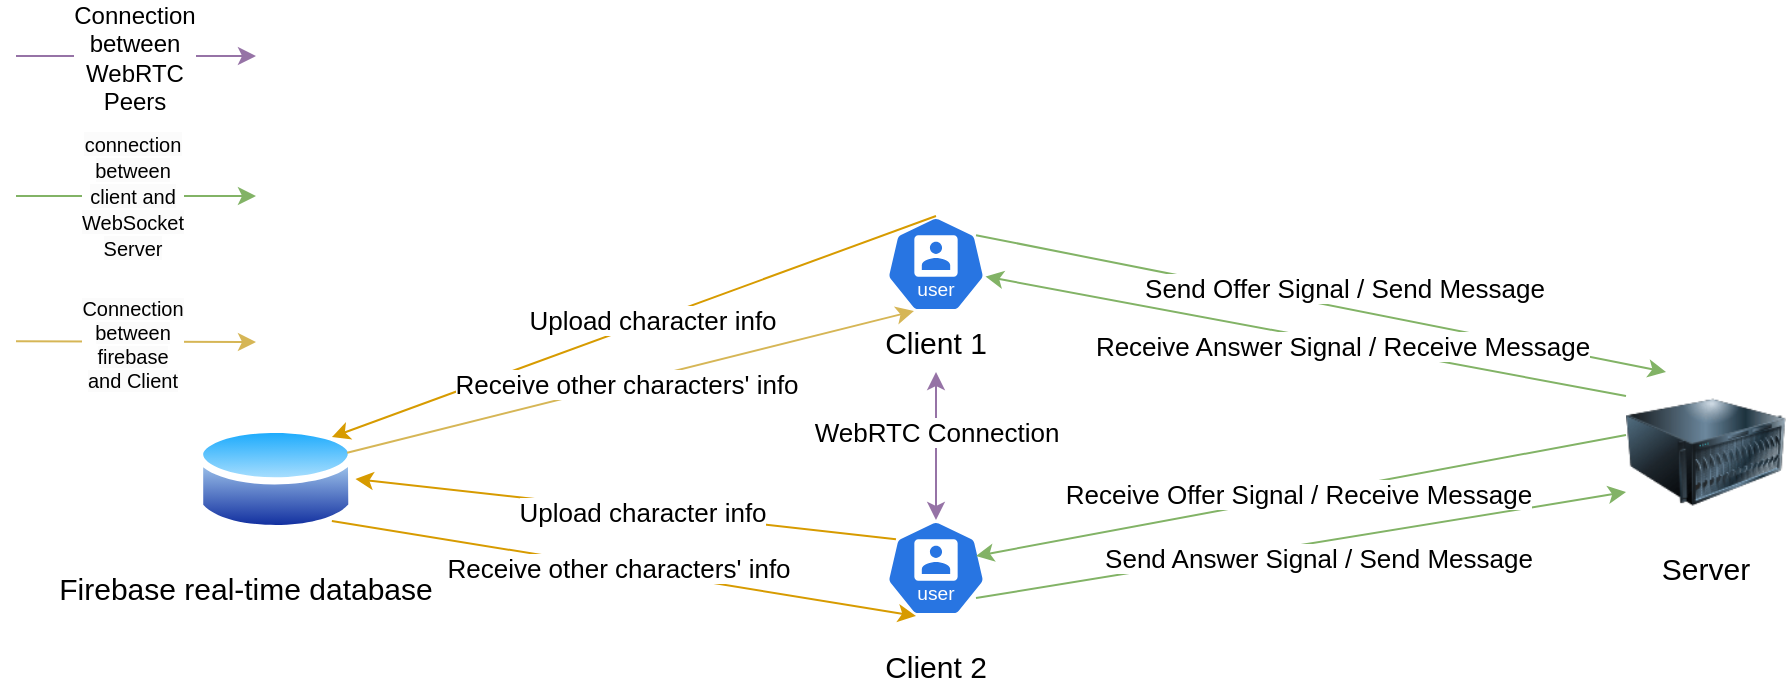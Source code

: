 <mxfile version="24.2.5" type="device" pages="2">
  <diagram name="CommunicationModel" id="62tCfd2FYPwLWV_CQPqc">
    <mxGraphModel dx="1759" dy="1092" grid="1" gridSize="10" guides="1" tooltips="1" connect="1" arrows="1" fold="1" page="1" pageScale="1" pageWidth="827" pageHeight="1169" math="0" shadow="0">
      <root>
        <mxCell id="0" />
        <mxCell id="1" parent="0" />
        <mxCell id="3dYv53VNAJ-k9WI4nrXI-41" value="" style="endArrow=classic;html=1;rounded=0;exitX=0.9;exitY=0.813;exitDx=0;exitDy=0;exitPerimeter=0;entryX=0;entryY=0.75;entryDx=0;entryDy=0;fillColor=#d5e8d4;strokeColor=#82b366;" parent="1" source="3dYv53VNAJ-k9WI4nrXI-4" target="3dYv53VNAJ-k9WI4nrXI-7" edge="1">
          <mxGeometry width="50" height="50" relative="1" as="geometry">
            <mxPoint x="370" y="301.0" as="sourcePoint" />
            <mxPoint x="695" y="257.4" as="targetPoint" />
          </mxGeometry>
        </mxCell>
        <mxCell id="3dYv53VNAJ-k9WI4nrXI-42" value="Send Answer Signal / Send Message" style="edgeLabel;html=1;align=center;verticalAlign=middle;resizable=0;points=[];fontSize=13;" parent="3dYv53VNAJ-k9WI4nrXI-41" vertex="1" connectable="0">
          <mxGeometry x="-0.305" y="-2" relative="1" as="geometry">
            <mxPoint x="57" y="-4" as="offset" />
          </mxGeometry>
        </mxCell>
        <mxCell id="3dYv53VNAJ-k9WI4nrXI-3" value="" style="aspect=fixed;sketch=0;html=1;dashed=0;whitespace=wrap;fillColor=#2875E2;strokeColor=#ffffff;points=[[0.005,0.63,0],[0.1,0.2,0],[0.9,0.2,0],[0.5,0,0],[0.995,0.63,0],[0.72,0.99,0],[0.5,1,0],[0.28,0.99,0]];shape=mxgraph.kubernetes.icon2;kubernetesLabel=1;prIcon=user" parent="1" vertex="1">
          <mxGeometry x="315" y="110" width="50" height="48" as="geometry" />
        </mxCell>
        <mxCell id="3dYv53VNAJ-k9WI4nrXI-4" value="" style="aspect=fixed;sketch=0;html=1;dashed=0;whitespace=wrap;fillColor=#2875E2;strokeColor=#ffffff;points=[[0.005,0.63,0],[0.1,0.2,0],[0.9,0.2,0],[0.5,0,0],[0.995,0.63,0],[0.72,0.99,0],[0.5,1,0],[0.28,0.99,0]];shape=mxgraph.kubernetes.icon2;kubernetesLabel=1;prIcon=user" parent="1" vertex="1">
          <mxGeometry x="315" y="262" width="50" height="48" as="geometry" />
        </mxCell>
        <mxCell id="3dYv53VNAJ-k9WI4nrXI-7" value="" style="image;html=1;image=img/lib/clip_art/computers/Server_128x128.png" parent="1" vertex="1">
          <mxGeometry x="685" y="188" width="80" height="80" as="geometry" />
        </mxCell>
        <mxCell id="3dYv53VNAJ-k9WI4nrXI-10" value="Client 1" style="text;html=1;align=center;verticalAlign=middle;whiteSpace=wrap;rounded=0;fontSize=15;" parent="1" vertex="1">
          <mxGeometry x="310" y="158" width="60" height="30" as="geometry" />
        </mxCell>
        <mxCell id="3dYv53VNAJ-k9WI4nrXI-12" value="Client 2" style="text;html=1;align=center;verticalAlign=middle;whiteSpace=wrap;rounded=0;fontSize=15;" parent="1" vertex="1">
          <mxGeometry x="310" y="320" width="60" height="30" as="geometry" />
        </mxCell>
        <mxCell id="3dYv53VNAJ-k9WI4nrXI-14" value="" style="endArrow=classic;html=1;rounded=0;exitX=0.9;exitY=0.2;exitDx=0;exitDy=0;exitPerimeter=0;entryX=0.25;entryY=0;entryDx=0;entryDy=0;fillColor=#d5e8d4;strokeColor=#82b366;" parent="1" source="3dYv53VNAJ-k9WI4nrXI-3" target="3dYv53VNAJ-k9WI4nrXI-7" edge="1">
          <mxGeometry width="50" height="50" relative="1" as="geometry">
            <mxPoint x="515" y="241" as="sourcePoint" />
            <mxPoint x="645" y="171" as="targetPoint" />
          </mxGeometry>
        </mxCell>
        <mxCell id="3dYv53VNAJ-k9WI4nrXI-36" value="Send Offer Signal / Send Message" style="edgeLabel;html=1;align=center;verticalAlign=middle;resizable=0;points=[];fontSize=13;" parent="3dYv53VNAJ-k9WI4nrXI-14" vertex="1" connectable="0">
          <mxGeometry x="-0.305" y="-2" relative="1" as="geometry">
            <mxPoint x="64" as="offset" />
          </mxGeometry>
        </mxCell>
        <mxCell id="3dYv53VNAJ-k9WI4nrXI-15" value="Server" style="text;html=1;align=center;verticalAlign=middle;whiteSpace=wrap;rounded=0;fontSize=15;" parent="1" vertex="1">
          <mxGeometry x="695" y="271" width="60" height="30" as="geometry" />
        </mxCell>
        <mxCell id="3dYv53VNAJ-k9WI4nrXI-18" value="" style="image;aspect=fixed;perimeter=ellipsePerimeter;html=1;align=center;shadow=0;dashed=0;spacingTop=3;image=img/lib/active_directory/database.svg;" parent="1" vertex="1">
          <mxGeometry x="-30" y="212" width="79.73" height="59" as="geometry" />
        </mxCell>
        <mxCell id="3dYv53VNAJ-k9WI4nrXI-19" value="Firebase real-time database" style="text;html=1;align=center;verticalAlign=middle;whiteSpace=wrap;rounded=0;fontSize=15;" parent="1" vertex="1">
          <mxGeometry x="-100" y="281" width="190" height="29" as="geometry" />
        </mxCell>
        <mxCell id="3dYv53VNAJ-k9WI4nrXI-21" value="" style="endArrow=classic;html=1;rounded=0;exitX=0.5;exitY=0;exitDx=0;exitDy=0;exitPerimeter=0;entryX=1;entryY=0;entryDx=0;entryDy=0;fillColor=#ffe6cc;strokeColor=#d79b00;" parent="1" source="3dYv53VNAJ-k9WI4nrXI-3" target="3dYv53VNAJ-k9WI4nrXI-18" edge="1">
          <mxGeometry width="50" height="50" relative="1" as="geometry">
            <mxPoint x="260" y="70" as="sourcePoint" />
            <mxPoint x="310" y="20" as="targetPoint" />
          </mxGeometry>
        </mxCell>
        <mxCell id="3dYv53VNAJ-k9WI4nrXI-23" value="Upload character info" style="edgeLabel;html=1;align=center;verticalAlign=middle;resizable=0;points=[];fontSize=13;" parent="3dYv53VNAJ-k9WI4nrXI-21" vertex="1" connectable="0">
          <mxGeometry x="-0.058" relative="1" as="geometry">
            <mxPoint as="offset" />
          </mxGeometry>
        </mxCell>
        <mxCell id="3dYv53VNAJ-k9WI4nrXI-24" value="" style="endArrow=classic;html=1;rounded=0;exitX=1;exitY=0.25;exitDx=0;exitDy=0;entryX=0.28;entryY=0.99;entryDx=0;entryDy=0;entryPerimeter=0;fillColor=#fff2cc;strokeColor=#d6b656;" parent="1" source="3dYv53VNAJ-k9WI4nrXI-18" target="3dYv53VNAJ-k9WI4nrXI-3" edge="1">
          <mxGeometry width="50" height="50" relative="1" as="geometry">
            <mxPoint x="230" y="240" as="sourcePoint" />
            <mxPoint x="280" y="190" as="targetPoint" />
          </mxGeometry>
        </mxCell>
        <mxCell id="3dYv53VNAJ-k9WI4nrXI-25" value="Receive other characters&#39; info" style="edgeLabel;html=1;align=center;verticalAlign=middle;resizable=0;points=[];fontSize=13;" parent="3dYv53VNAJ-k9WI4nrXI-24" vertex="1" connectable="0">
          <mxGeometry x="-0.022" relative="1" as="geometry">
            <mxPoint as="offset" />
          </mxGeometry>
        </mxCell>
        <mxCell id="3dYv53VNAJ-k9WI4nrXI-26" value="" style="endArrow=classic;html=1;rounded=0;exitX=0.1;exitY=0.2;exitDx=0;exitDy=0;exitPerimeter=0;entryX=1;entryY=0.5;entryDx=0;entryDy=0;fillColor=#ffe6cc;strokeColor=#d79b00;" parent="1" source="3dYv53VNAJ-k9WI4nrXI-4" target="3dYv53VNAJ-k9WI4nrXI-18" edge="1">
          <mxGeometry width="50" height="50" relative="1" as="geometry">
            <mxPoint x="302" y="238.5" as="sourcePoint" />
            <mxPoint x="70" y="349.5" as="targetPoint" />
          </mxGeometry>
        </mxCell>
        <mxCell id="3dYv53VNAJ-k9WI4nrXI-27" value="Upload character info" style="edgeLabel;html=1;align=center;verticalAlign=middle;resizable=0;points=[];fontSize=13;" parent="3dYv53VNAJ-k9WI4nrXI-26" vertex="1" connectable="0">
          <mxGeometry x="-0.058" relative="1" as="geometry">
            <mxPoint as="offset" />
          </mxGeometry>
        </mxCell>
        <mxCell id="3dYv53VNAJ-k9WI4nrXI-28" value="" style="endArrow=classic;html=1;rounded=0;exitX=1;exitY=1;exitDx=0;exitDy=0;fillColor=#ffe6cc;strokeColor=#d79b00;" parent="1" source="3dYv53VNAJ-k9WI4nrXI-18" edge="1">
          <mxGeometry width="50" height="50" relative="1" as="geometry">
            <mxPoint x="152" y="302" as="sourcePoint" />
            <mxPoint x="330" y="310" as="targetPoint" />
          </mxGeometry>
        </mxCell>
        <mxCell id="3dYv53VNAJ-k9WI4nrXI-29" value="Receive other characters&#39; info" style="edgeLabel;html=1;align=center;verticalAlign=middle;resizable=0;points=[];fontSize=13;" parent="3dYv53VNAJ-k9WI4nrXI-28" vertex="1" connectable="0">
          <mxGeometry x="-0.022" relative="1" as="geometry">
            <mxPoint as="offset" />
          </mxGeometry>
        </mxCell>
        <mxCell id="3dYv53VNAJ-k9WI4nrXI-37" value="" style="endArrow=classic;html=1;rounded=0;exitX=0;exitY=0.15;exitDx=0;exitDy=0;entryX=0.995;entryY=0.63;entryDx=0;entryDy=0;entryPerimeter=0;fillColor=#d5e8d4;strokeColor=#82b366;exitPerimeter=0;" parent="1" source="3dYv53VNAJ-k9WI4nrXI-7" target="3dYv53VNAJ-k9WI4nrXI-3" edge="1">
          <mxGeometry width="50" height="50" relative="1" as="geometry">
            <mxPoint x="645" y="211" as="sourcePoint" />
            <mxPoint x="470" y="170" as="targetPoint" />
          </mxGeometry>
        </mxCell>
        <mxCell id="3dYv53VNAJ-k9WI4nrXI-38" value="Receive Answer Signal / Receive Message" style="edgeLabel;html=1;align=center;verticalAlign=middle;resizable=0;points=[];fontSize=13;" parent="3dYv53VNAJ-k9WI4nrXI-37" vertex="1" connectable="0">
          <mxGeometry x="-0.111" y="1" relative="1" as="geometry">
            <mxPoint as="offset" />
          </mxGeometry>
        </mxCell>
        <mxCell id="3dYv53VNAJ-k9WI4nrXI-43" value="" style="endArrow=classic;html=1;rounded=0;exitX=0;exitY=0.75;exitDx=0;exitDy=0;fillColor=#d5e8d4;strokeColor=#82b366;" parent="1" edge="1">
          <mxGeometry width="50" height="50" relative="1" as="geometry">
            <mxPoint x="685" y="219.48" as="sourcePoint" />
            <mxPoint x="360" y="280" as="targetPoint" />
          </mxGeometry>
        </mxCell>
        <mxCell id="mWDjPm4mXhkLSrQiSJH_-2" value="&lt;span style=&quot;font-size: 13px;&quot;&gt;Receive Offer Signal / Receive Message&lt;/span&gt;" style="edgeLabel;html=1;align=center;verticalAlign=middle;resizable=0;points=[];fontSize=13;" vertex="1" connectable="0" parent="3dYv53VNAJ-k9WI4nrXI-43">
          <mxGeometry x="0.011" y="-1" relative="1" as="geometry">
            <mxPoint as="offset" />
          </mxGeometry>
        </mxCell>
        <mxCell id="mWDjPm4mXhkLSrQiSJH_-3" value="" style="endArrow=classic;startArrow=classic;html=1;rounded=0;entryX=0.5;entryY=1;entryDx=0;entryDy=0;exitX=0.5;exitY=0;exitDx=0;exitDy=0;exitPerimeter=0;fillColor=#e1d5e7;strokeColor=#9673a6;" edge="1" parent="1" source="3dYv53VNAJ-k9WI4nrXI-4" target="3dYv53VNAJ-k9WI4nrXI-10">
          <mxGeometry width="50" height="50" relative="1" as="geometry">
            <mxPoint x="280" y="253" as="sourcePoint" />
            <mxPoint x="330" y="203" as="targetPoint" />
          </mxGeometry>
        </mxCell>
        <mxCell id="mWDjPm4mXhkLSrQiSJH_-4" value="WebRTC Connection" style="edgeLabel;html=1;align=center;verticalAlign=middle;resizable=0;points=[];fontSize=13;" vertex="1" connectable="0" parent="mWDjPm4mXhkLSrQiSJH_-3">
          <mxGeometry x="0.194" relative="1" as="geometry">
            <mxPoint as="offset" />
          </mxGeometry>
        </mxCell>
        <mxCell id="mWDjPm4mXhkLSrQiSJH_-16" value="" style="endArrow=classic;html=1;rounded=0;fillColor=#d5e8d4;strokeColor=#82b366;" edge="1" parent="1">
          <mxGeometry width="50" height="50" relative="1" as="geometry">
            <mxPoint x="-120" y="100" as="sourcePoint" />
            <mxPoint y="100" as="targetPoint" />
          </mxGeometry>
        </mxCell>
        <mxCell id="mWDjPm4mXhkLSrQiSJH_-18" value="&lt;span style=&quot;text-wrap: wrap; background-color: rgb(251, 251, 251);&quot;&gt;&lt;font style=&quot;font-size: 10px;&quot;&gt;connection between client and WebSocket Server&lt;/font&gt;&lt;/span&gt;" style="edgeLabel;html=1;align=center;verticalAlign=middle;resizable=0;points=[];" vertex="1" connectable="0" parent="mWDjPm4mXhkLSrQiSJH_-16">
          <mxGeometry x="-0.296" y="1" relative="1" as="geometry">
            <mxPoint x="16" y="1" as="offset" />
          </mxGeometry>
        </mxCell>
        <mxCell id="mWDjPm4mXhkLSrQiSJH_-19" value="" style="endArrow=classic;html=1;rounded=0;fillColor=#fff2cc;strokeColor=#d6b656;" edge="1" parent="1">
          <mxGeometry width="50" height="50" relative="1" as="geometry">
            <mxPoint x="-120" y="172.58" as="sourcePoint" />
            <mxPoint y="173" as="targetPoint" />
          </mxGeometry>
        </mxCell>
        <mxCell id="mWDjPm4mXhkLSrQiSJH_-20" value="&lt;span style=&quot;text-wrap: wrap; background-color: rgb(251, 251, 251); font-size: 10px;&quot;&gt;&lt;font style=&quot;font-size: 10px;&quot;&gt;Connection between firebase and Client&lt;/font&gt;&lt;/span&gt;" style="edgeLabel;html=1;align=center;verticalAlign=middle;resizable=0;points=[];fontSize=10;" vertex="1" connectable="0" parent="mWDjPm4mXhkLSrQiSJH_-19">
          <mxGeometry x="-0.076" y="-1" relative="1" as="geometry">
            <mxPoint x="2" as="offset" />
          </mxGeometry>
        </mxCell>
        <mxCell id="mWDjPm4mXhkLSrQiSJH_-22" value="" style="endArrow=classic;html=1;rounded=0;fillColor=#e1d5e7;strokeColor=#9673a6;" edge="1" parent="1">
          <mxGeometry width="50" height="50" relative="1" as="geometry">
            <mxPoint x="-120" y="30" as="sourcePoint" />
            <mxPoint y="30" as="targetPoint" />
          </mxGeometry>
        </mxCell>
        <mxCell id="mWDjPm4mXhkLSrQiSJH_-23" value="&lt;span style=&quot;font-size: 12px;&quot;&gt;Connection&lt;/span&gt;&lt;div&gt;&lt;span style=&quot;font-size: 12px;&quot;&gt;between&lt;/span&gt;&lt;/div&gt;&lt;div&gt;&lt;span style=&quot;font-size: 12px;&quot;&gt;WebRTC&lt;/span&gt;&lt;/div&gt;&lt;div&gt;&lt;span style=&quot;font-size: 12px;&quot;&gt;Peers&lt;/span&gt;&lt;/div&gt;" style="edgeLabel;html=1;align=center;verticalAlign=middle;resizable=0;points=[];" vertex="1" connectable="0" parent="mWDjPm4mXhkLSrQiSJH_-22">
          <mxGeometry x="-0.014" y="-1" relative="1" as="geometry">
            <mxPoint as="offset" />
          </mxGeometry>
        </mxCell>
      </root>
    </mxGraphModel>
  </diagram>
  <diagram id="WygYBjbVuq9uzwUovj93" name="CodeArchitecture">
    <mxGraphModel dx="792" dy="928" grid="1" gridSize="10" guides="1" tooltips="1" connect="1" arrows="1" fold="1" page="1" pageScale="1" pageWidth="827" pageHeight="1169" math="0" shadow="0">
      <root>
        <mxCell id="0" />
        <mxCell id="1" parent="0" />
        <mxCell id="vRbF0Uj9LzcVHwM8BC3E-1" value="App" style="rounded=0;whiteSpace=wrap;html=1;fillColor=#dae8fc;strokeColor=#6c8ebf;" parent="1" vertex="1">
          <mxGeometry x="354" y="20" width="120" height="60" as="geometry" />
        </mxCell>
        <mxCell id="vRbF0Uj9LzcVHwM8BC3E-2" value="Register" style="rounded=0;whiteSpace=wrap;html=1;fillColor=#fff2cc;strokeColor=#d6b656;" parent="1" vertex="1">
          <mxGeometry x="70" y="190" width="120" height="60" as="geometry" />
        </mxCell>
        <mxCell id="vRbF0Uj9LzcVHwM8BC3E-3" value="Game" style="rounded=0;whiteSpace=wrap;html=1;fillColor=#fff2cc;strokeColor=#d6b656;" parent="1" vertex="1">
          <mxGeometry x="250" y="190" width="120" height="60" as="geometry" />
        </mxCell>
        <mxCell id="vRbF0Uj9LzcVHwM8BC3E-4" value="Chat" style="rounded=0;whiteSpace=wrap;html=1;fillColor=#fff2cc;strokeColor=#d6b656;" parent="1" vertex="1">
          <mxGeometry x="430" y="190" width="120" height="60" as="geometry" />
        </mxCell>
        <mxCell id="vRbF0Uj9LzcVHwM8BC3E-5" value="VideoManager" style="rounded=0;whiteSpace=wrap;html=1;fillColor=#fff2cc;strokeColor=#d6b656;" parent="1" vertex="1">
          <mxGeometry x="600" y="190" width="120" height="60" as="geometry" />
        </mxCell>
        <mxCell id="vRbF0Uj9LzcVHwM8BC3E-8" value="" style="endArrow=classic;html=1;rounded=0;exitX=0.5;exitY=1;exitDx=0;exitDy=0;edgeStyle=orthogonalEdgeStyle;entryX=0.5;entryY=0;entryDx=0;entryDy=0;" parent="1" source="vRbF0Uj9LzcVHwM8BC3E-1" target="vRbF0Uj9LzcVHwM8BC3E-2" edge="1">
          <mxGeometry width="50" height="50" relative="1" as="geometry">
            <mxPoint x="440" y="110" as="sourcePoint" />
            <mxPoint x="414" y="110" as="targetPoint" />
          </mxGeometry>
        </mxCell>
        <mxCell id="vRbF0Uj9LzcVHwM8BC3E-9" value="" style="endArrow=classic;html=1;rounded=0;exitX=0.5;exitY=1;exitDx=0;exitDy=0;entryX=0.5;entryY=0;entryDx=0;entryDy=0;edgeStyle=orthogonalEdgeStyle;elbow=vertical;" parent="1" source="vRbF0Uj9LzcVHwM8BC3E-1" target="vRbF0Uj9LzcVHwM8BC3E-5" edge="1">
          <mxGeometry width="50" height="50" relative="1" as="geometry">
            <mxPoint x="414" y="90" as="sourcePoint" />
            <mxPoint x="760" y="40" as="targetPoint" />
          </mxGeometry>
        </mxCell>
        <mxCell id="vRbF0Uj9LzcVHwM8BC3E-10" value="" style="endArrow=classic;html=1;rounded=0;exitX=0.5;exitY=1;exitDx=0;exitDy=0;entryX=0.5;entryY=0;entryDx=0;entryDy=0;edgeStyle=orthogonalEdgeStyle;" parent="1" source="vRbF0Uj9LzcVHwM8BC3E-1" target="vRbF0Uj9LzcVHwM8BC3E-3" edge="1">
          <mxGeometry width="50" height="50" relative="1" as="geometry">
            <mxPoint x="570" y="100" as="sourcePoint" />
            <mxPoint x="620" y="50" as="targetPoint" />
          </mxGeometry>
        </mxCell>
        <mxCell id="vRbF0Uj9LzcVHwM8BC3E-11" value="" style="endArrow=classic;html=1;rounded=0;exitX=0.5;exitY=1;exitDx=0;exitDy=0;entryX=0.5;entryY=0;entryDx=0;entryDy=0;edgeStyle=orthogonalEdgeStyle;" parent="1" source="vRbF0Uj9LzcVHwM8BC3E-1" target="vRbF0Uj9LzcVHwM8BC3E-4" edge="1">
          <mxGeometry width="50" height="50" relative="1" as="geometry">
            <mxPoint x="550" y="100" as="sourcePoint" />
            <mxPoint x="600" y="50" as="targetPoint" />
          </mxGeometry>
        </mxCell>
        <mxCell id="vRbF0Uj9LzcVHwM8BC3E-12" value="VideoTemplate" style="rounded=0;whiteSpace=wrap;html=1;fillColor=#f8cecc;strokeColor=#b85450;" parent="1" vertex="1">
          <mxGeometry x="520" y="320" width="120" height="60" as="geometry" />
        </mxCell>
        <mxCell id="vRbF0Uj9LzcVHwM8BC3E-14" value="PeerTemplate" style="rounded=0;whiteSpace=wrap;html=1;fillColor=#f8cecc;strokeColor=#b85450;" parent="1" vertex="1">
          <mxGeometry x="680" y="320" width="120" height="60" as="geometry" />
        </mxCell>
        <mxCell id="vRbF0Uj9LzcVHwM8BC3E-16" value="" style="endArrow=classic;html=1;rounded=0;exitX=0.5;exitY=1;exitDx=0;exitDy=0;entryX=0.5;entryY=0;entryDx=0;entryDy=0;edgeStyle=orthogonalEdgeStyle;" parent="1" source="vRbF0Uj9LzcVHwM8BC3E-5" target="vRbF0Uj9LzcVHwM8BC3E-12" edge="1">
          <mxGeometry width="50" height="50" relative="1" as="geometry">
            <mxPoint x="740" y="290" as="sourcePoint" />
            <mxPoint x="790" y="240" as="targetPoint" />
          </mxGeometry>
        </mxCell>
        <mxCell id="vRbF0Uj9LzcVHwM8BC3E-17" value="" style="endArrow=classic;html=1;rounded=0;exitX=0.5;exitY=1;exitDx=0;exitDy=0;entryX=0.5;entryY=0;entryDx=0;entryDy=0;edgeStyle=orthogonalEdgeStyle;" parent="1" source="vRbF0Uj9LzcVHwM8BC3E-5" target="vRbF0Uj9LzcVHwM8BC3E-14" edge="1">
          <mxGeometry width="50" height="50" relative="1" as="geometry">
            <mxPoint x="760" y="280" as="sourcePoint" />
            <mxPoint x="810" y="230" as="targetPoint" />
          </mxGeometry>
        </mxCell>
        <mxCell id="qtMuah5SOlyMzy05sjrJ-1" value="Grid" style="rounded=0;whiteSpace=wrap;html=1;fillColor=#e1d5e7;strokeColor=#9673a6;" parent="1" vertex="1">
          <mxGeometry x="60" y="460" width="120" height="60" as="geometry" />
        </mxCell>
        <mxCell id="qtMuah5SOlyMzy05sjrJ-2" value="Map" style="rounded=0;whiteSpace=wrap;html=1;fillColor=#f8cecc;strokeColor=#b85450;" parent="1" vertex="1">
          <mxGeometry x="250" y="320" width="120" height="60" as="geometry" />
        </mxCell>
        <mxCell id="qtMuah5SOlyMzy05sjrJ-3" value="Tile" style="rounded=0;whiteSpace=wrap;html=1;fillColor=#e1d5e7;strokeColor=#9673a6;" parent="1" vertex="1">
          <mxGeometry x="250" y="460" width="120" height="60" as="geometry" />
        </mxCell>
        <mxCell id="qtMuah5SOlyMzy05sjrJ-6" value="" style="endArrow=classic;html=1;rounded=0;exitX=0.5;exitY=1;exitDx=0;exitDy=0;entryX=0.5;entryY=0;entryDx=0;entryDy=0;edgeStyle=orthogonalEdgeStyle;" parent="1" source="vRbF0Uj9LzcVHwM8BC3E-3" target="qtMuah5SOlyMzy05sjrJ-2" edge="1">
          <mxGeometry width="50" height="50" relative="1" as="geometry">
            <mxPoint x="330" y="310" as="sourcePoint" />
            <mxPoint x="380" y="260" as="targetPoint" />
          </mxGeometry>
        </mxCell>
        <mxCell id="qtMuah5SOlyMzy05sjrJ-8" value="" style="endArrow=classic;html=1;rounded=0;exitX=0.5;exitY=1;exitDx=0;exitDy=0;entryX=0.5;entryY=0;entryDx=0;entryDy=0;edgeStyle=orthogonalEdgeStyle;" parent="1" source="qtMuah5SOlyMzy05sjrJ-2" target="qtMuah5SOlyMzy05sjrJ-1" edge="1">
          <mxGeometry width="50" height="50" relative="1" as="geometry">
            <mxPoint x="250" y="390" as="sourcePoint" />
            <mxPoint x="290" y="380" as="targetPoint" />
          </mxGeometry>
        </mxCell>
        <mxCell id="qtMuah5SOlyMzy05sjrJ-9" value="" style="endArrow=classic;html=1;rounded=0;exitX=0.5;exitY=1;exitDx=0;exitDy=0;entryX=0.5;entryY=0;entryDx=0;entryDy=0;edgeStyle=orthogonalEdgeStyle;" parent="1" source="qtMuah5SOlyMzy05sjrJ-2" target="qtMuah5SOlyMzy05sjrJ-3" edge="1">
          <mxGeometry width="50" height="50" relative="1" as="geometry">
            <mxPoint x="320" y="440" as="sourcePoint" />
            <mxPoint x="370" y="390" as="targetPoint" />
          </mxGeometry>
        </mxCell>
        <mxCell id="qtMuah5SOlyMzy05sjrJ-11" value="Characters" style="rounded=0;whiteSpace=wrap;html=1;fillColor=#e1d5e7;strokeColor=#9673a6;" parent="1" vertex="1">
          <mxGeometry x="420" y="460" width="120" height="60" as="geometry" />
        </mxCell>
        <mxCell id="qtMuah5SOlyMzy05sjrJ-12" value="" style="endArrow=classic;html=1;rounded=0;exitX=0.5;exitY=1;exitDx=0;exitDy=0;entryX=0.5;entryY=0;entryDx=0;entryDy=0;edgeStyle=orthogonalEdgeStyle;" parent="1" source="qtMuah5SOlyMzy05sjrJ-2" target="qtMuah5SOlyMzy05sjrJ-11" edge="1">
          <mxGeometry width="50" height="50" relative="1" as="geometry">
            <mxPoint x="410" y="440" as="sourcePoint" />
            <mxPoint x="460" y="390" as="targetPoint" />
          </mxGeometry>
        </mxCell>
      </root>
    </mxGraphModel>
  </diagram>
</mxfile>
